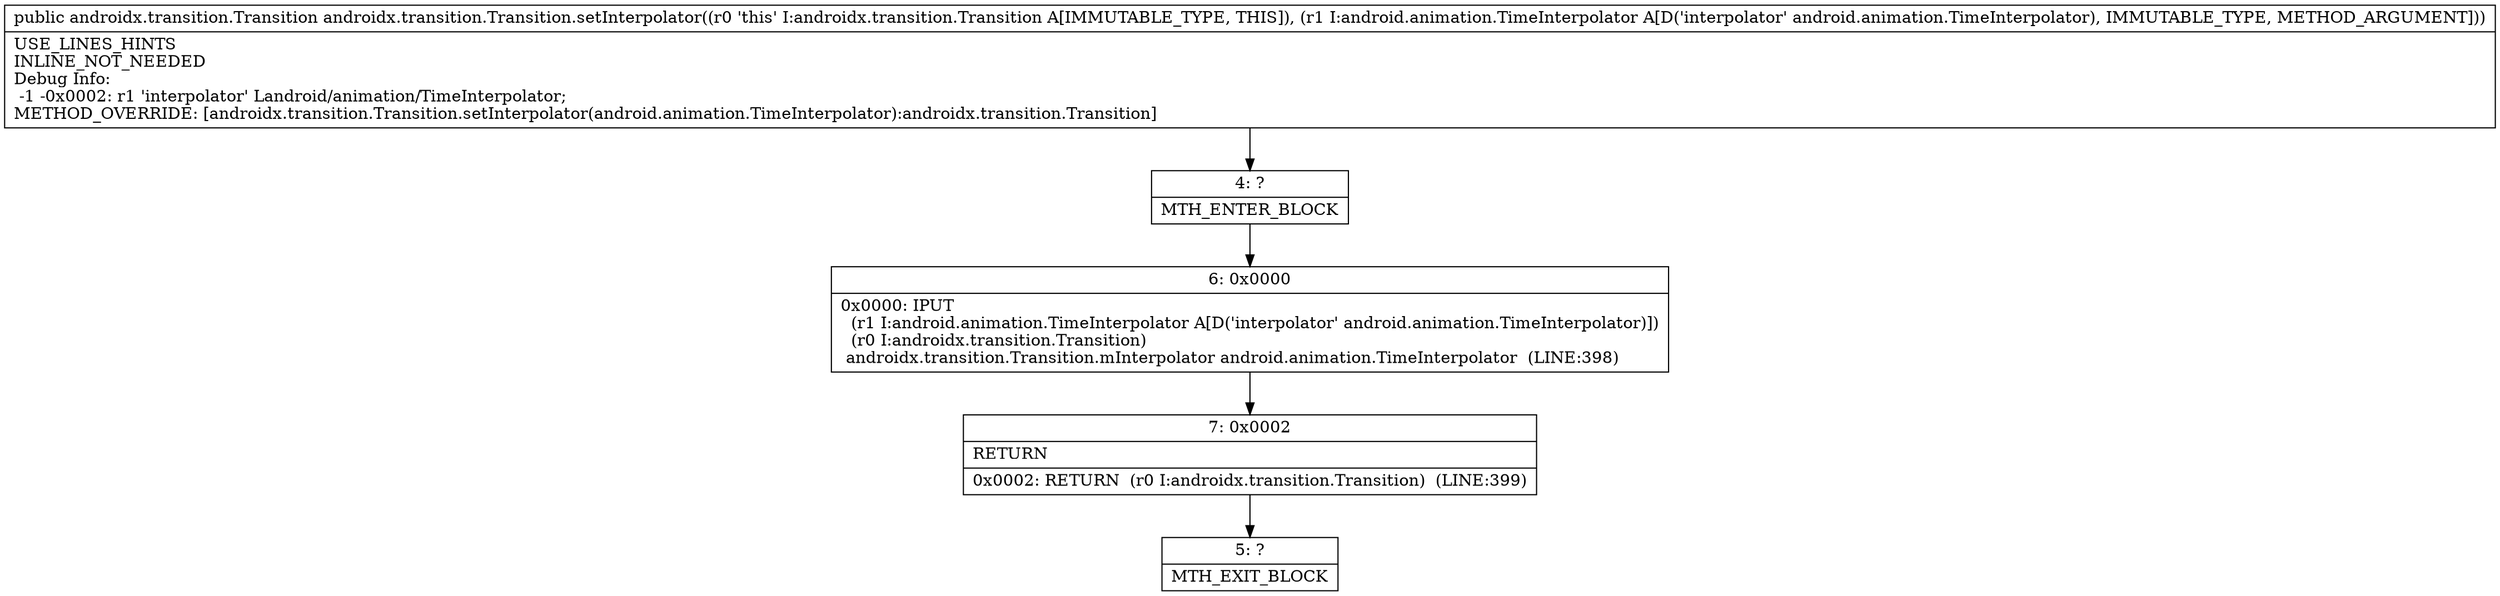 digraph "CFG forandroidx.transition.Transition.setInterpolator(Landroid\/animation\/TimeInterpolator;)Landroidx\/transition\/Transition;" {
Node_4 [shape=record,label="{4\:\ ?|MTH_ENTER_BLOCK\l}"];
Node_6 [shape=record,label="{6\:\ 0x0000|0x0000: IPUT  \l  (r1 I:android.animation.TimeInterpolator A[D('interpolator' android.animation.TimeInterpolator)])\l  (r0 I:androidx.transition.Transition)\l androidx.transition.Transition.mInterpolator android.animation.TimeInterpolator  (LINE:398)\l}"];
Node_7 [shape=record,label="{7\:\ 0x0002|RETURN\l|0x0002: RETURN  (r0 I:androidx.transition.Transition)  (LINE:399)\l}"];
Node_5 [shape=record,label="{5\:\ ?|MTH_EXIT_BLOCK\l}"];
MethodNode[shape=record,label="{public androidx.transition.Transition androidx.transition.Transition.setInterpolator((r0 'this' I:androidx.transition.Transition A[IMMUTABLE_TYPE, THIS]), (r1 I:android.animation.TimeInterpolator A[D('interpolator' android.animation.TimeInterpolator), IMMUTABLE_TYPE, METHOD_ARGUMENT]))  | USE_LINES_HINTS\lINLINE_NOT_NEEDED\lDebug Info:\l  \-1 \-0x0002: r1 'interpolator' Landroid\/animation\/TimeInterpolator;\lMETHOD_OVERRIDE: [androidx.transition.Transition.setInterpolator(android.animation.TimeInterpolator):androidx.transition.Transition]\l}"];
MethodNode -> Node_4;Node_4 -> Node_6;
Node_6 -> Node_7;
Node_7 -> Node_5;
}

